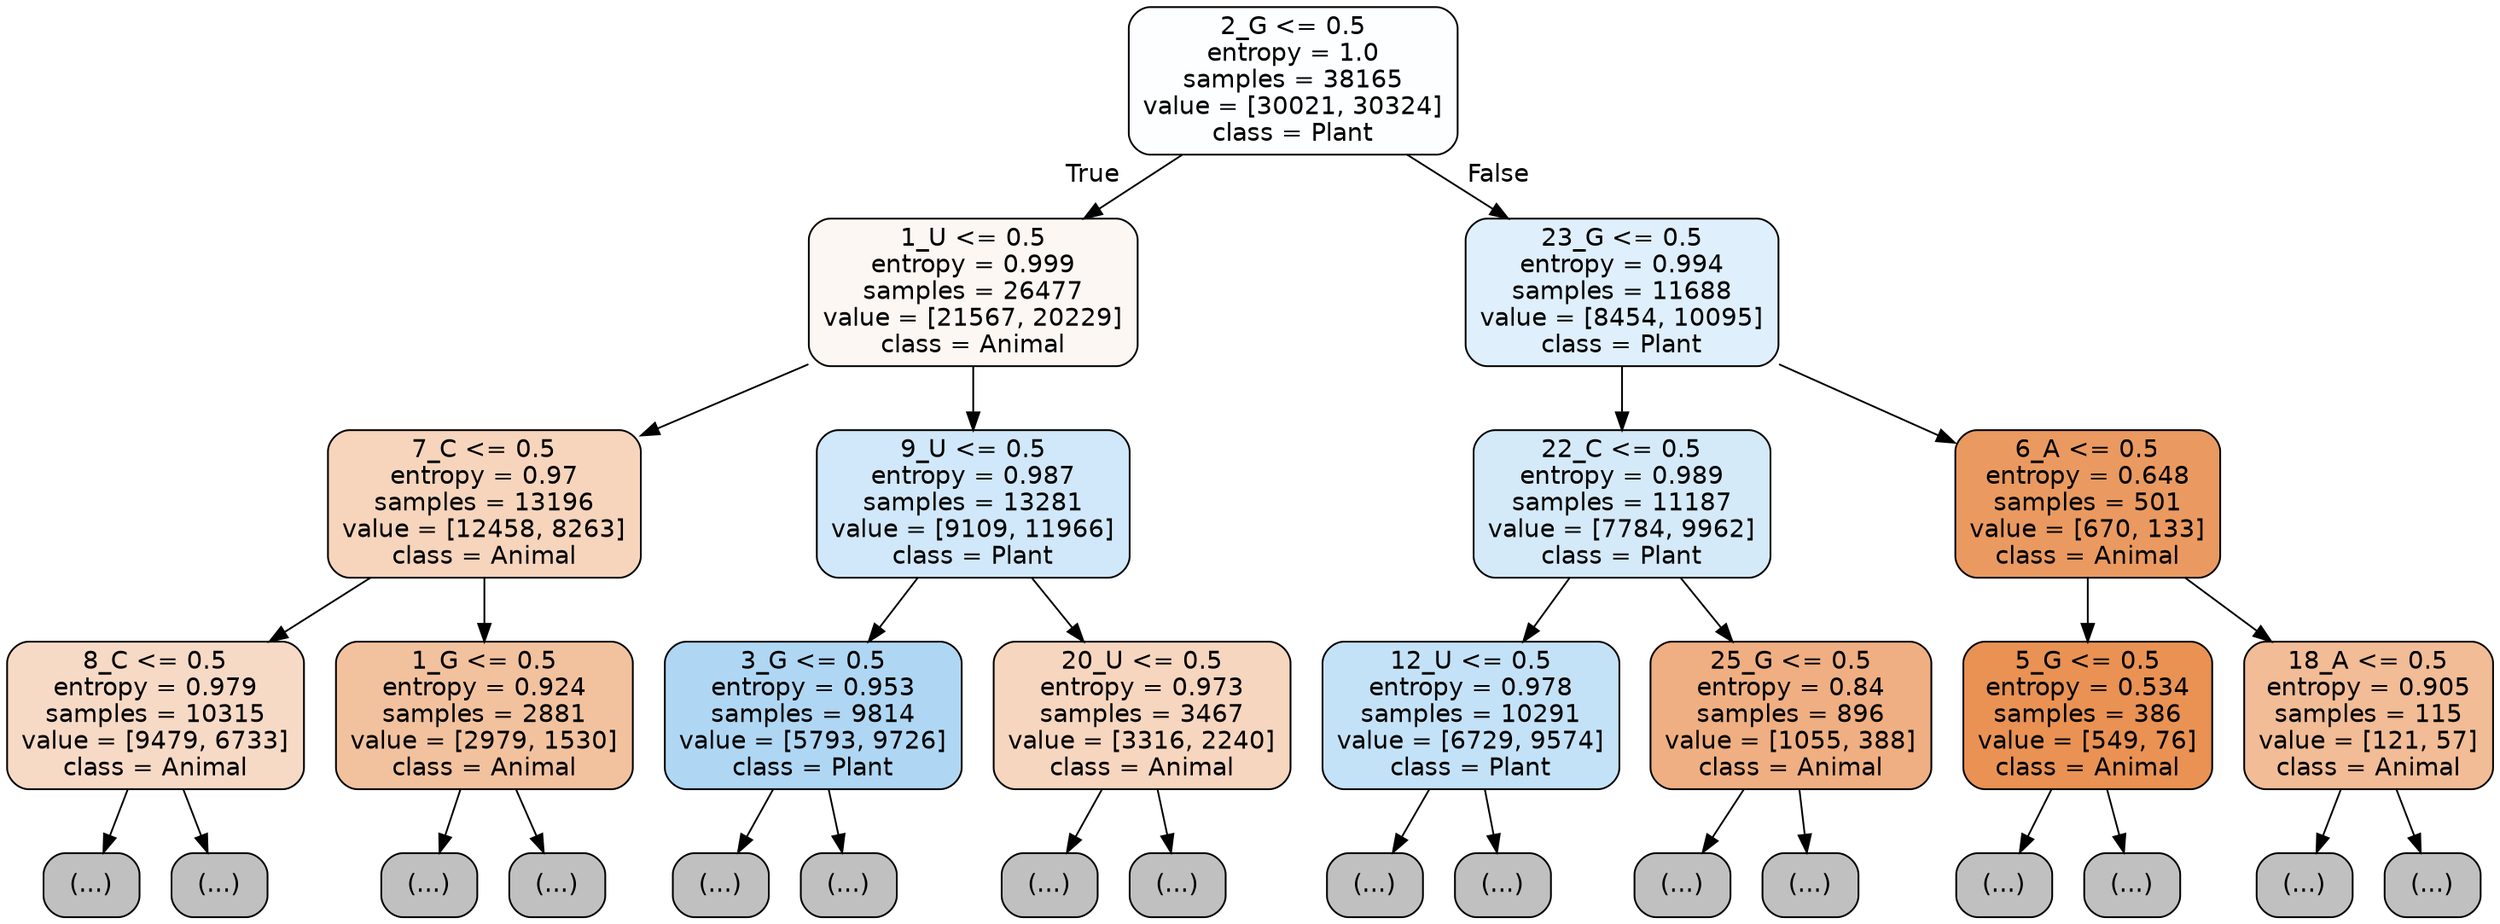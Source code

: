 digraph Tree {
node [shape=box, style="filled, rounded", color="black", fontname="helvetica"] ;
edge [fontname="helvetica"] ;
0 [label="2_G <= 0.5\nentropy = 1.0\nsamples = 38165\nvalue = [30021, 30324]\nclass = Plant", fillcolor="#fdfeff"] ;
1 [label="1_U <= 0.5\nentropy = 0.999\nsamples = 26477\nvalue = [21567, 20229]\nclass = Animal", fillcolor="#fdf7f3"] ;
0 -> 1 [labeldistance=2.5, labelangle=45, headlabel="True"] ;
2 [label="7_C <= 0.5\nentropy = 0.97\nsamples = 13196\nvalue = [12458, 8263]\nclass = Animal", fillcolor="#f6d5bc"] ;
1 -> 2 ;
3 [label="8_C <= 0.5\nentropy = 0.979\nsamples = 10315\nvalue = [9479, 6733]\nclass = Animal", fillcolor="#f7dac6"] ;
2 -> 3 ;
4 [label="(...)", fillcolor="#C0C0C0"] ;
3 -> 4 ;
4257 [label="(...)", fillcolor="#C0C0C0"] ;
3 -> 4257 ;
5498 [label="1_G <= 0.5\nentropy = 0.924\nsamples = 2881\nvalue = [2979, 1530]\nclass = Animal", fillcolor="#f2c29f"] ;
2 -> 5498 ;
5499 [label="(...)", fillcolor="#C0C0C0"] ;
5498 -> 5499 ;
6692 [label="(...)", fillcolor="#C0C0C0"] ;
5498 -> 6692 ;
7033 [label="9_U <= 0.5\nentropy = 0.987\nsamples = 13281\nvalue = [9109, 11966]\nclass = Plant", fillcolor="#d0e8f9"] ;
1 -> 7033 ;
7034 [label="3_G <= 0.5\nentropy = 0.953\nsamples = 9814\nvalue = [5793, 9726]\nclass = Plant", fillcolor="#afd7f4"] ;
7033 -> 7034 ;
7035 [label="(...)", fillcolor="#C0C0C0"] ;
7034 -> 7035 ;
9556 [label="(...)", fillcolor="#C0C0C0"] ;
7034 -> 9556 ;
10491 [label="20_U <= 0.5\nentropy = 0.973\nsamples = 3467\nvalue = [3316, 2240]\nclass = Animal", fillcolor="#f7d6bf"] ;
7033 -> 10491 ;
10492 [label="(...)", fillcolor="#C0C0C0"] ;
10491 -> 10492 ;
11613 [label="(...)", fillcolor="#C0C0C0"] ;
10491 -> 11613 ;
12006 [label="23_G <= 0.5\nentropy = 0.994\nsamples = 11688\nvalue = [8454, 10095]\nclass = Plant", fillcolor="#dfeffb"] ;
0 -> 12006 [labeldistance=2.5, labelangle=-45, headlabel="False"] ;
12007 [label="22_C <= 0.5\nentropy = 0.989\nsamples = 11187\nvalue = [7784, 9962]\nclass = Plant", fillcolor="#d4eaf9"] ;
12006 -> 12007 ;
12008 [label="12_U <= 0.5\nentropy = 0.978\nsamples = 10291\nvalue = [6729, 9574]\nclass = Plant", fillcolor="#c4e2f7"] ;
12007 -> 12008 ;
12009 [label="(...)", fillcolor="#C0C0C0"] ;
12008 -> 12009 ;
14924 [label="(...)", fillcolor="#C0C0C0"] ;
12008 -> 14924 ;
16013 [label="25_G <= 0.5\nentropy = 0.84\nsamples = 896\nvalue = [1055, 388]\nclass = Animal", fillcolor="#efaf82"] ;
12007 -> 16013 ;
16014 [label="(...)", fillcolor="#C0C0C0"] ;
16013 -> 16014 ;
16495 [label="(...)", fillcolor="#C0C0C0"] ;
16013 -> 16495 ;
16508 [label="6_A <= 0.5\nentropy = 0.648\nsamples = 501\nvalue = [670, 133]\nclass = Animal", fillcolor="#ea9a60"] ;
12006 -> 16508 ;
16509 [label="5_G <= 0.5\nentropy = 0.534\nsamples = 386\nvalue = [549, 76]\nclass = Animal", fillcolor="#e99254"] ;
16508 -> 16509 ;
16510 [label="(...)", fillcolor="#C0C0C0"] ;
16509 -> 16510 ;
16647 [label="(...)", fillcolor="#C0C0C0"] ;
16509 -> 16647 ;
16658 [label="18_A <= 0.5\nentropy = 0.905\nsamples = 115\nvalue = [121, 57]\nclass = Animal", fillcolor="#f1bc96"] ;
16508 -> 16658 ;
16659 [label="(...)", fillcolor="#C0C0C0"] ;
16658 -> 16659 ;
16704 [label="(...)", fillcolor="#C0C0C0"] ;
16658 -> 16704 ;
}